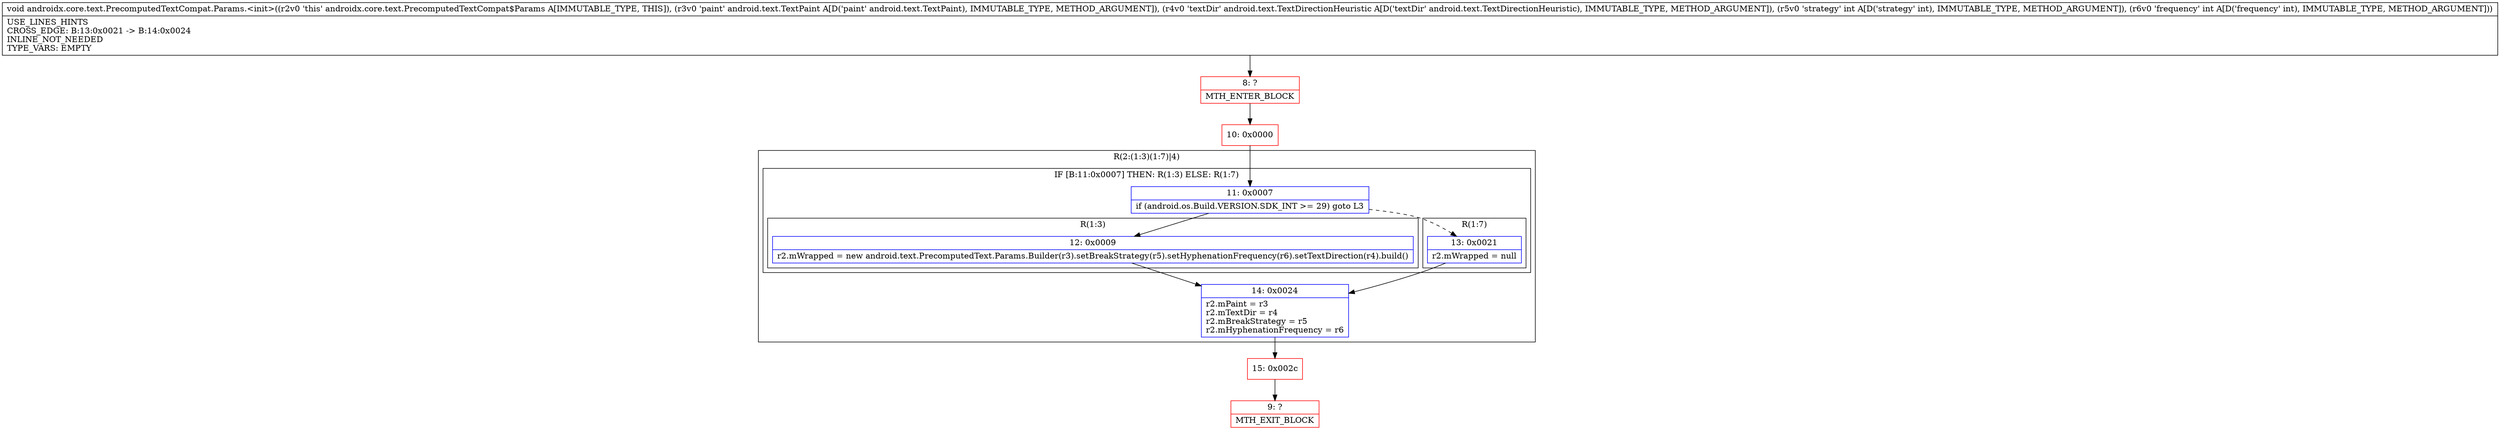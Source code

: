 digraph "CFG forandroidx.core.text.PrecomputedTextCompat.Params.\<init\>(Landroid\/text\/TextPaint;Landroid\/text\/TextDirectionHeuristic;II)V" {
subgraph cluster_Region_2004853424 {
label = "R(2:(1:3)(1:7)|4)";
node [shape=record,color=blue];
subgraph cluster_IfRegion_881571952 {
label = "IF [B:11:0x0007] THEN: R(1:3) ELSE: R(1:7)";
node [shape=record,color=blue];
Node_11 [shape=record,label="{11\:\ 0x0007|if (android.os.Build.VERSION.SDK_INT \>= 29) goto L3\l}"];
subgraph cluster_Region_972447897 {
label = "R(1:3)";
node [shape=record,color=blue];
Node_12 [shape=record,label="{12\:\ 0x0009|r2.mWrapped = new android.text.PrecomputedText.Params.Builder(r3).setBreakStrategy(r5).setHyphenationFrequency(r6).setTextDirection(r4).build()\l}"];
}
subgraph cluster_Region_2092973271 {
label = "R(1:7)";
node [shape=record,color=blue];
Node_13 [shape=record,label="{13\:\ 0x0021|r2.mWrapped = null\l}"];
}
}
Node_14 [shape=record,label="{14\:\ 0x0024|r2.mPaint = r3\lr2.mTextDir = r4\lr2.mBreakStrategy = r5\lr2.mHyphenationFrequency = r6\l}"];
}
Node_8 [shape=record,color=red,label="{8\:\ ?|MTH_ENTER_BLOCK\l}"];
Node_10 [shape=record,color=red,label="{10\:\ 0x0000}"];
Node_15 [shape=record,color=red,label="{15\:\ 0x002c}"];
Node_9 [shape=record,color=red,label="{9\:\ ?|MTH_EXIT_BLOCK\l}"];
MethodNode[shape=record,label="{void androidx.core.text.PrecomputedTextCompat.Params.\<init\>((r2v0 'this' androidx.core.text.PrecomputedTextCompat$Params A[IMMUTABLE_TYPE, THIS]), (r3v0 'paint' android.text.TextPaint A[D('paint' android.text.TextPaint), IMMUTABLE_TYPE, METHOD_ARGUMENT]), (r4v0 'textDir' android.text.TextDirectionHeuristic A[D('textDir' android.text.TextDirectionHeuristic), IMMUTABLE_TYPE, METHOD_ARGUMENT]), (r5v0 'strategy' int A[D('strategy' int), IMMUTABLE_TYPE, METHOD_ARGUMENT]), (r6v0 'frequency' int A[D('frequency' int), IMMUTABLE_TYPE, METHOD_ARGUMENT]))  | USE_LINES_HINTS\lCROSS_EDGE: B:13:0x0021 \-\> B:14:0x0024\lINLINE_NOT_NEEDED\lTYPE_VARS: EMPTY\l}"];
MethodNode -> Node_8;Node_11 -> Node_12;
Node_11 -> Node_13[style=dashed];
Node_12 -> Node_14;
Node_13 -> Node_14;
Node_14 -> Node_15;
Node_8 -> Node_10;
Node_10 -> Node_11;
Node_15 -> Node_9;
}

